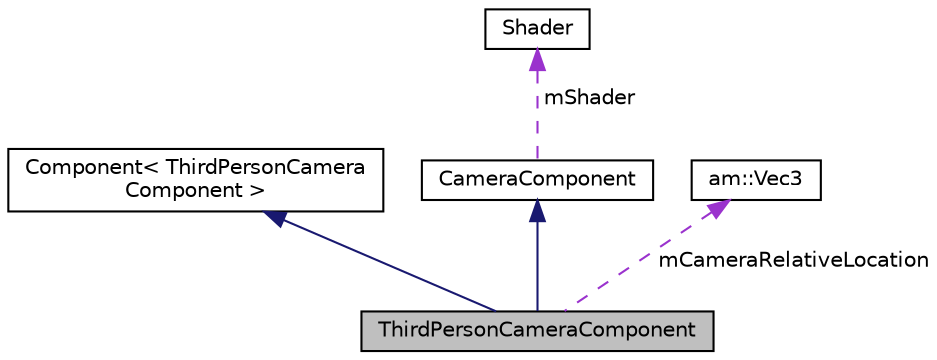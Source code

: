 digraph "ThirdPersonCameraComponent"
{
  edge [fontname="Helvetica",fontsize="10",labelfontname="Helvetica",labelfontsize="10"];
  node [fontname="Helvetica",fontsize="10",shape=record];
  Node3 [label="ThirdPersonCameraComponent",height=0.2,width=0.4,color="black", fillcolor="grey75", style="filled", fontcolor="black"];
  Node4 -> Node3 [dir="back",color="midnightblue",fontsize="10",style="solid",fontname="Helvetica"];
  Node4 [label="Component\< ThirdPersonCamera\lComponent \>",height=0.2,width=0.4,color="black", fillcolor="white", style="filled",URL="$struct_component.html"];
  Node5 -> Node3 [dir="back",color="midnightblue",fontsize="10",style="solid",fontname="Helvetica"];
  Node5 [label="CameraComponent",height=0.2,width=0.4,color="black", fillcolor="white", style="filled",URL="$struct_camera_component.html"];
  Node6 -> Node5 [dir="back",color="darkorchid3",fontsize="10",style="dashed",label=" mShader" ,fontname="Helvetica"];
  Node6 [label="Shader",height=0.2,width=0.4,color="black", fillcolor="white", style="filled",URL="$class_shader.html"];
  Node7 -> Node3 [dir="back",color="darkorchid3",fontsize="10",style="dashed",label=" mCameraRelativeLocation" ,fontname="Helvetica"];
  Node7 [label="am::Vec3",height=0.2,width=0.4,color="black", fillcolor="white", style="filled",URL="$structam_1_1_vec3.html"];
}
